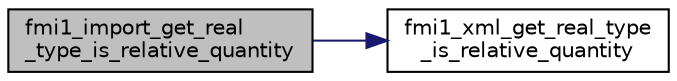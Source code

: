 digraph "fmi1_import_get_real_type_is_relative_quantity"
{
  edge [fontname="Helvetica",fontsize="10",labelfontname="Helvetica",labelfontsize="10"];
  node [fontname="Helvetica",fontsize="10",shape=record];
  rankdir="LR";
  Node26 [label="fmi1_import_get_real\l_type_is_relative_quantity",height=0.2,width=0.4,color="black", fillcolor="grey75", style="filled", fontcolor="black"];
  Node26 -> Node27 [color="midnightblue",fontsize="10",style="solid",fontname="Helvetica"];
  Node27 [label="fmi1_xml_get_real_type\l_is_relative_quantity",height=0.2,width=0.4,color="black", fillcolor="white", style="filled",URL="$d9/d5e/group__fmi1__xml__types.html#gad06ca92de301af85f8ae1114b995e1f5"];
}
